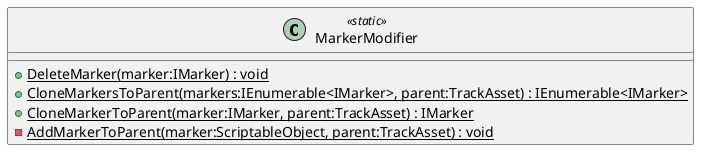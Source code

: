@startuml
class MarkerModifier <<static>> {
    + {static} DeleteMarker(marker:IMarker) : void
    + {static} CloneMarkersToParent(markers:IEnumerable<IMarker>, parent:TrackAsset) : IEnumerable<IMarker>
    + {static} CloneMarkerToParent(marker:IMarker, parent:TrackAsset) : IMarker
    {static} - AddMarkerToParent(marker:ScriptableObject, parent:TrackAsset) : void
}
@enduml
